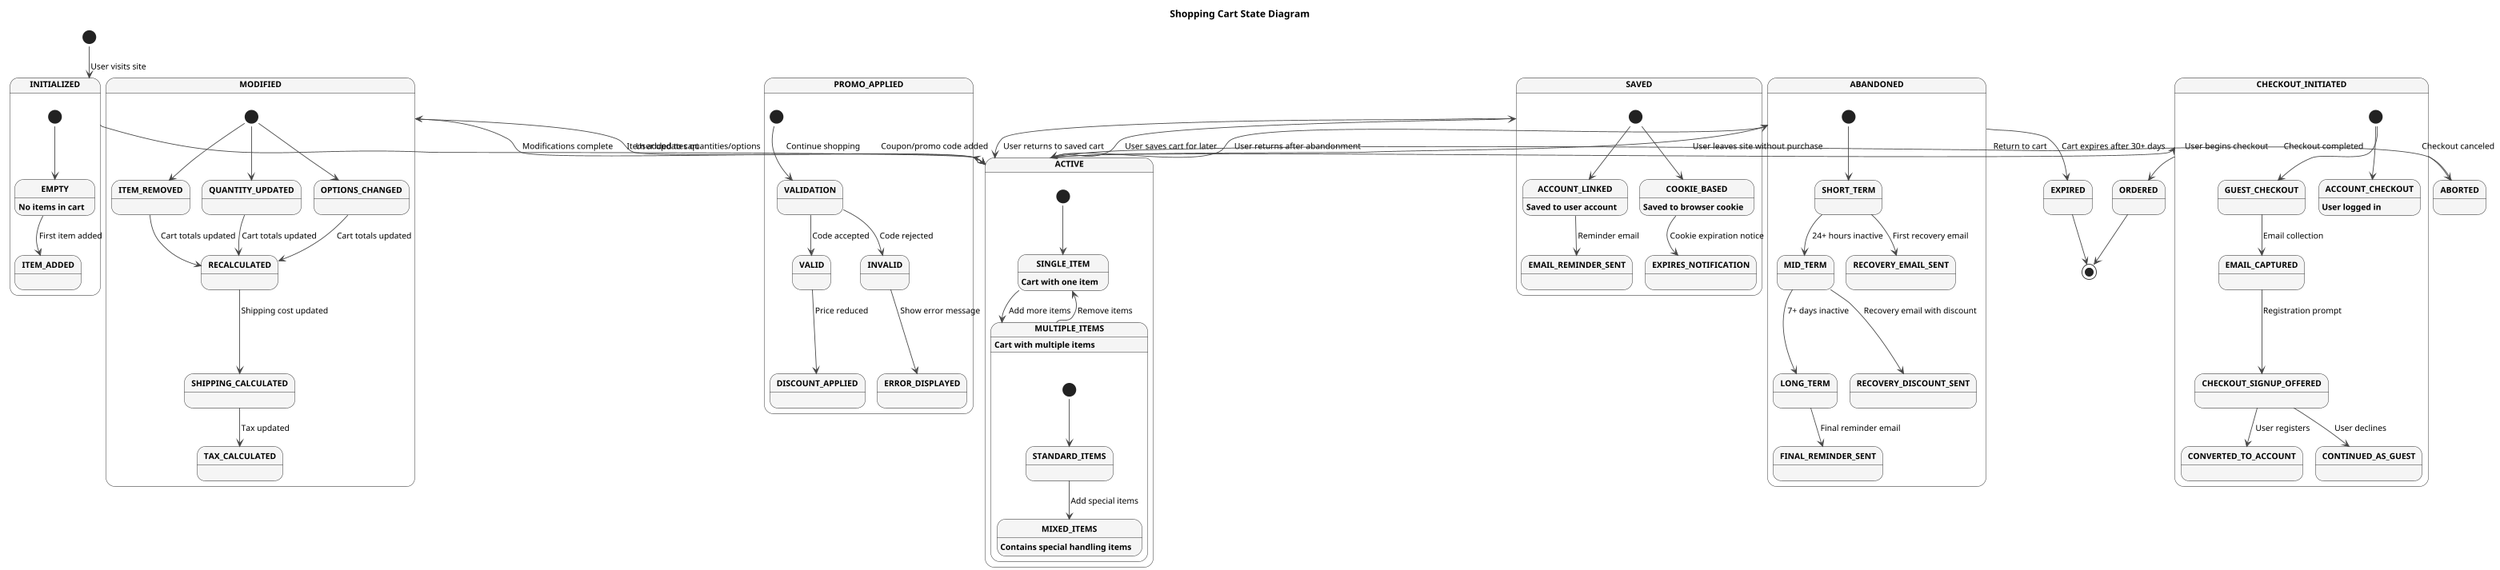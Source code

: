 @startuml shopping-cart-state
' Fix for clipping issues with comprehensive diagrams
!pragma layout smetana
' Using lower DPI will help prevent clipping
skinparam dpi 150
' Set page dimensions explicitly
skinparam pageMargin 10
skinparam pageExternalColor white
' Use a scale factor that prevents clipping but keeps detail
scale max 2000 width

' Basic styling
skinparam StateFontSize 14
skinparam StateFontStyle bold
skinparam StateBackgroundColor WhiteSmoke
skinparam StateAttributeFontSize 12
skinparam ArrowFontSize 12
skinparam ArrowColor #444444
skinparam shadowing false

title Shopping Cart State Diagram

[*] --> INITIALIZED : User visits site

state INITIALIZED {
    [*] --> EMPTY
    EMPTY --> ITEM_ADDED : First item added
    EMPTY : No items in cart
}

INITIALIZED --> ACTIVE : Item added to cart

state ACTIVE {
    [*] --> SINGLE_ITEM
    SINGLE_ITEM --> MULTIPLE_ITEMS : Add more items
    MULTIPLE_ITEMS --> SINGLE_ITEM : Remove items
    
    SINGLE_ITEM : Cart with one item
    MULTIPLE_ITEMS : Cart with multiple items
    
    state MULTIPLE_ITEMS {
        [*] --> STANDARD_ITEMS
        STANDARD_ITEMS --> MIXED_ITEMS : Add special items
        MIXED_ITEMS : Contains special handling items
    }
}

ACTIVE --> MODIFIED : User updates quantities/options

state MODIFIED {
    [*] --> QUANTITY_UPDATED
    [*] --> OPTIONS_CHANGED
    [*] --> ITEM_REMOVED
    
    QUANTITY_UPDATED --> RECALCULATED : Cart totals updated
    OPTIONS_CHANGED --> RECALCULATED : Cart totals updated
    ITEM_REMOVED --> RECALCULATED : Cart totals updated
    RECALCULATED --> SHIPPING_CALCULATED : Shipping cost updated
    SHIPPING_CALCULATED --> TAX_CALCULATED : Tax updated
}

MODIFIED --> ACTIVE : Modifications complete

ACTIVE --> PROMO_APPLIED : Coupon/promo code added

state PROMO_APPLIED {
    [*] --> VALIDATION
    VALIDATION --> VALID : Code accepted
    VALIDATION --> INVALID : Code rejected
    VALID --> DISCOUNT_APPLIED : Price reduced
    INVALID --> ERROR_DISPLAYED : Show error message
}

PROMO_APPLIED --> ACTIVE : Continue shopping

ACTIVE --> SAVED : User saves cart for later

state SAVED {
    [*] --> ACCOUNT_LINKED
    [*] --> COOKIE_BASED
    
    ACCOUNT_LINKED : Saved to user account
    COOKIE_BASED : Saved to browser cookie
    
    ACCOUNT_LINKED --> EMAIL_REMINDER_SENT : Reminder email
    COOKIE_BASED --> EXPIRES_NOTIFICATION : Cookie expiration notice
}

SAVED --> ACTIVE : User returns to saved cart
ACTIVE --> ABANDONED : User leaves site without purchase

state ABANDONED {
    [*] --> SHORT_TERM
    SHORT_TERM --> MID_TERM : 24+ hours inactive
    MID_TERM --> LONG_TERM : 7+ days inactive
    
    SHORT_TERM --> RECOVERY_EMAIL_SENT : First recovery email
    MID_TERM --> RECOVERY_DISCOUNT_SENT : Recovery email with discount
    LONG_TERM --> FINAL_REMINDER_SENT : Final reminder email
}

ABANDONED --> ACTIVE : User returns after abandonment 
ABANDONED --> EXPIRED : Cart expires after 30+ days

ACTIVE --> CHECKOUT_INITIATED : User begins checkout

state CHECKOUT_INITIATED {
    [*] --> GUEST_CHECKOUT
    [*] --> ACCOUNT_CHECKOUT
    
    GUEST_CHECKOUT --> EMAIL_CAPTURED : Email collection
    ACCOUNT_CHECKOUT : User logged in
    
    EMAIL_CAPTURED --> CHECKOUT_SIGNUP_OFFERED : Registration prompt
    CHECKOUT_SIGNUP_OFFERED --> CONVERTED_TO_ACCOUNT : User registers
    CHECKOUT_SIGNUP_OFFERED --> CONTINUED_AS_GUEST : User declines
}

CHECKOUT_INITIATED --> ORDERED : Checkout completed
CHECKOUT_INITIATED --> ABORTED : Checkout canceled
ABORTED --> ACTIVE : Return to cart
ORDERED --> [*]
EXPIRED --> [*]

@enduml
